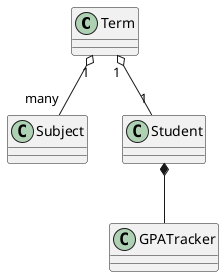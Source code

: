 @startuml StudentGradeTracker
Term "1" o-- "many" Subject
Term "1" o-- "1" Student
Student *-- GPATracker
@enduml
